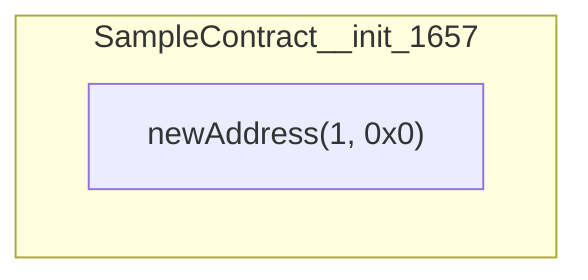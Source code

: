 graph TD
subgraph SampleContract__init_1657
    SampleContract__init_1657_68["newAddress(1, 0x0)"]:::exitNode
end